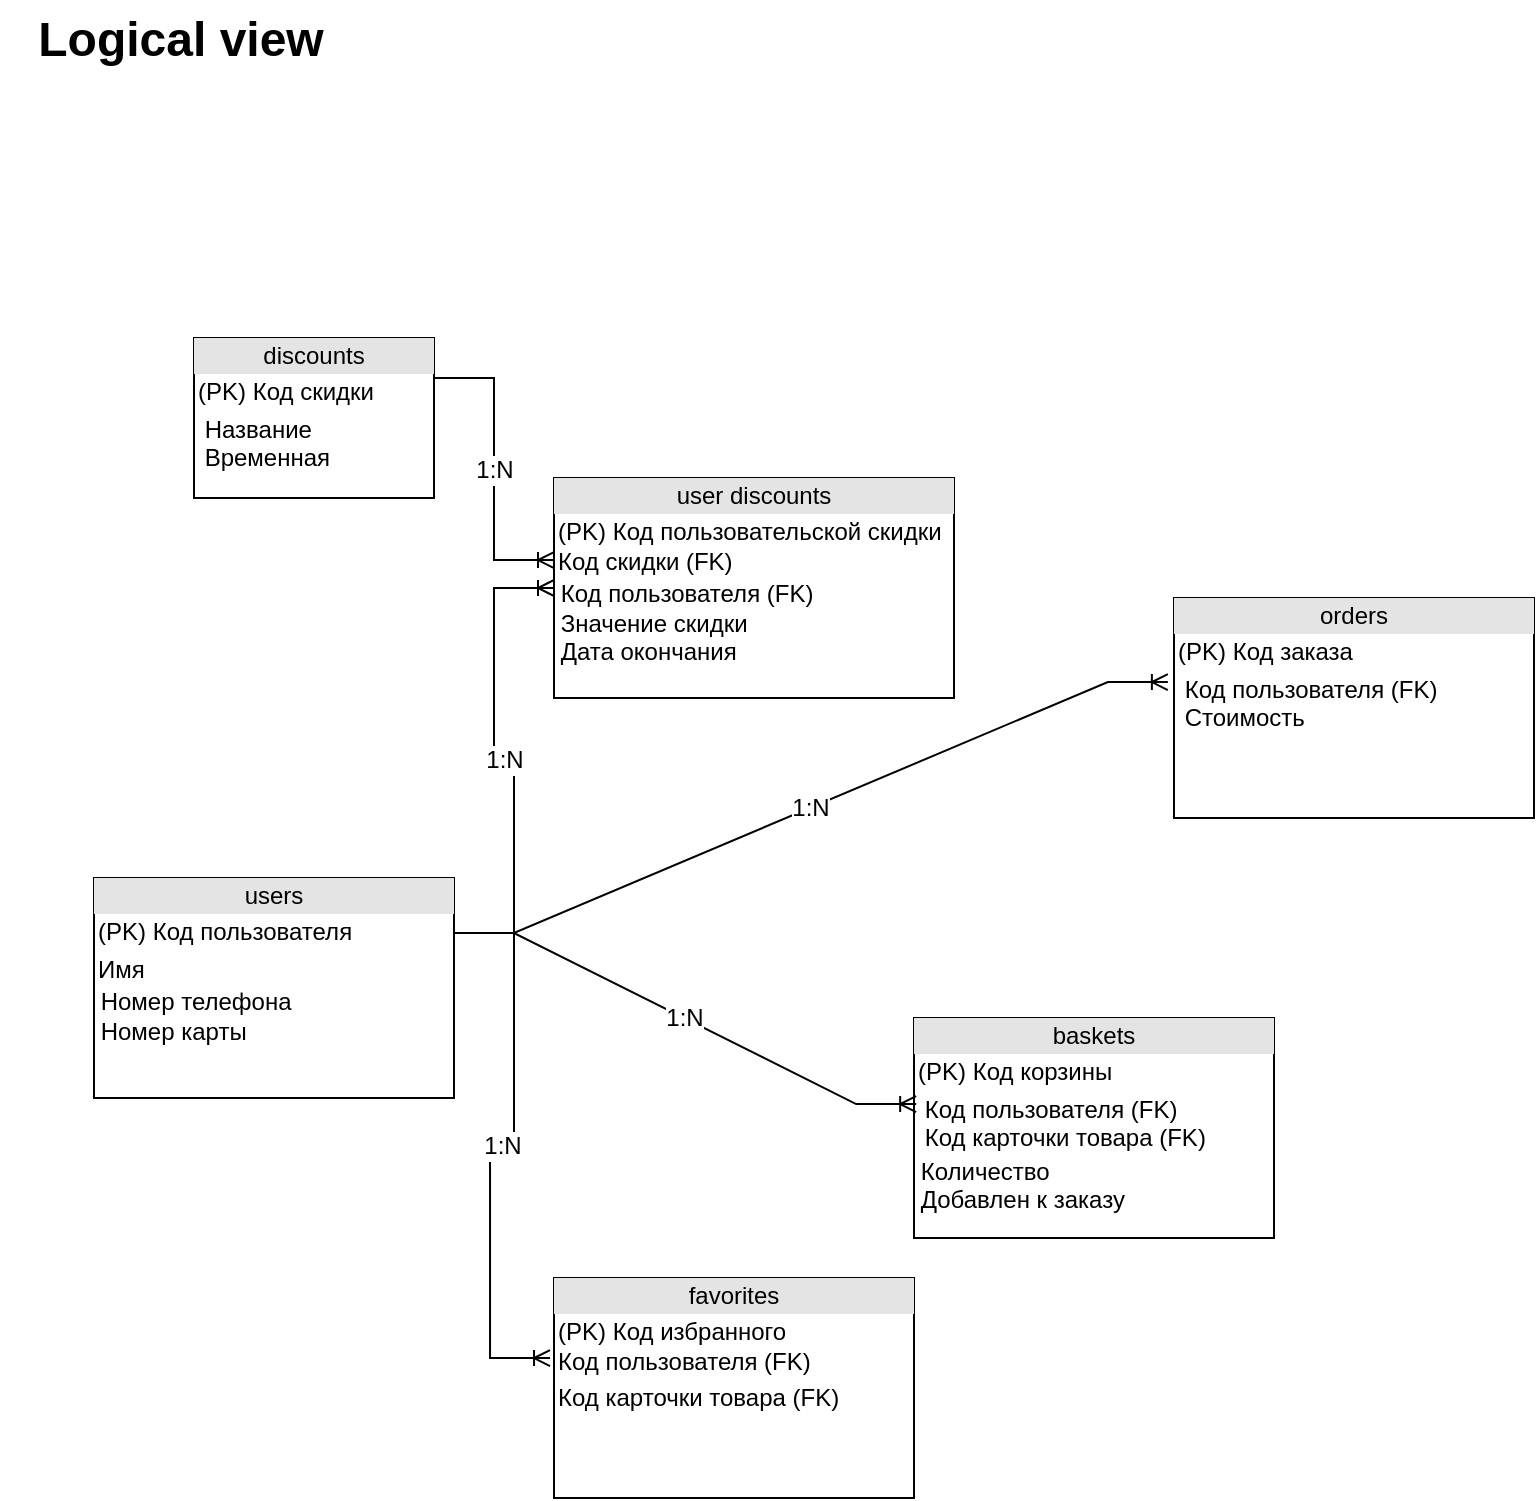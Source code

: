 <mxfile version="19.0.3" type="device"><diagram id="_y7kofigRQIxV6_CZZxP" name="Page-1"><mxGraphModel dx="2249" dy="1963" grid="1" gridSize="10" guides="1" tooltips="1" connect="1" arrows="1" fold="1" page="1" pageScale="1" pageWidth="827" pageHeight="1169" math="0" shadow="0"><root><mxCell id="0"/><mxCell id="1" parent="0"/><mxCell id="G4Muuj0erL9HkSHH67Qf-1" value="&lt;div style=&quot;text-align: center; box-sizing: border-box; width: 100%; background: rgb(228, 228, 228); padding: 2px;&quot;&gt;users&lt;/div&gt;&lt;table style=&quot;width:100%;font-size:1em;&quot; cellpadding=&quot;2&quot; cellspacing=&quot;0&quot;&gt;&lt;tbody&gt;&lt;tr&gt;&lt;td&gt;(PK) Код пользователя&lt;/td&gt;&lt;td&gt;&lt;br&gt;&lt;/td&gt;&lt;/tr&gt;&lt;tr&gt;&lt;td&gt;Имя&lt;/td&gt;&lt;td&gt;&lt;/td&gt;&lt;/tr&gt;&lt;/tbody&gt;&lt;/table&gt;&lt;span style=&quot;white-space: pre;&quot;&gt; Номер телефона&lt;br&gt; Номер карты&lt;span style=&quot;white-space: pre;&quot;&gt;&#9;&lt;/span&gt;&lt;/span&gt;" style="verticalAlign=top;align=left;overflow=fill;html=1;" parent="1" vertex="1"><mxGeometry x="-780" y="-730" width="180" height="110" as="geometry"/></mxCell><mxCell id="G4Muuj0erL9HkSHH67Qf-2" value="&lt;div style=&quot;text-align: center; box-sizing: border-box; width: 100%; background: rgb(228, 228, 228); padding: 2px;&quot;&gt;baskets&lt;/div&gt;&lt;table style=&quot;width:100%;font-size:1em;&quot; cellpadding=&quot;2&quot; cellspacing=&quot;0&quot;&gt;&lt;tbody&gt;&lt;tr&gt;&lt;td&gt;(PK) Код корзины&lt;/td&gt;&lt;td&gt;&lt;br&gt;&lt;/td&gt;&lt;/tr&gt;&lt;tr&gt;&lt;td&gt;&amp;nbsp;Код пользователя (FK)&lt;br&gt;&amp;nbsp;Код карточки товара (FK)&lt;/td&gt;&lt;td&gt;&lt;/td&gt;&lt;/tr&gt;&lt;/tbody&gt;&lt;/table&gt;&amp;nbsp;Количество&lt;br&gt;&amp;nbsp;Добавлен к заказу" style="verticalAlign=top;align=left;overflow=fill;html=1;" parent="1" vertex="1"><mxGeometry x="-370" y="-660" width="180" height="110" as="geometry"/></mxCell><mxCell id="G4Muuj0erL9HkSHH67Qf-3" value="&lt;div style=&quot;text-align: center; box-sizing: border-box; width: 100%; background: rgb(228, 228, 228); padding: 2px;&quot;&gt;favorites&lt;/div&gt;&lt;table style=&quot;width:100%;font-size:1em;&quot; cellpadding=&quot;2&quot; cellspacing=&quot;0&quot;&gt;&lt;tbody&gt;&lt;tr&gt;&lt;td&gt;(PK) Код избранного&lt;br&gt;Код пользователя (FK)&lt;/td&gt;&lt;td&gt;&lt;/td&gt;&lt;/tr&gt;&lt;tr&gt;&lt;td&gt;Код карточки товара (FK)&lt;/td&gt;&lt;td&gt;&lt;br&gt;&lt;/td&gt;&lt;/tr&gt;&lt;/tbody&gt;&lt;/table&gt;&amp;nbsp;&lt;span style=&quot;white-space: pre;&quot;&gt;&#9;&lt;/span&gt;" style="verticalAlign=top;align=left;overflow=fill;html=1;" parent="1" vertex="1"><mxGeometry x="-550" y="-530" width="180" height="110" as="geometry"/></mxCell><mxCell id="G4Muuj0erL9HkSHH67Qf-4" value="&lt;div style=&quot;text-align: center; box-sizing: border-box; width: 100%; background: rgb(228, 228, 228); padding: 2px;&quot;&gt;orders&lt;/div&gt;&lt;table style=&quot;width:100%;font-size:1em;&quot; cellpadding=&quot;2&quot; cellspacing=&quot;0&quot;&gt;&lt;tbody&gt;&lt;tr&gt;&lt;td&gt;(PK) Код заказа&lt;/td&gt;&lt;td&gt;&lt;/td&gt;&lt;/tr&gt;&lt;tr&gt;&lt;td&gt;&amp;nbsp;Код пользователя (FK)&lt;br&gt;&amp;nbsp;Стоимость&amp;nbsp;&lt;/td&gt;&lt;td&gt;&lt;/td&gt;&lt;/tr&gt;&lt;/tbody&gt;&lt;/table&gt;" style="verticalAlign=top;align=left;overflow=fill;html=1;" parent="1" vertex="1"><mxGeometry x="-240" y="-870" width="180" height="110" as="geometry"/></mxCell><mxCell id="G4Muuj0erL9HkSHH67Qf-5" value="&lt;div style=&quot;text-align: center; box-sizing: border-box; width: 100%; background: rgb(228, 228, 228); padding: 2px;&quot;&gt;user discounts&lt;/div&gt;&lt;table style=&quot;width:100%;font-size:1em;&quot; cellpadding=&quot;2&quot; cellspacing=&quot;0&quot;&gt;&lt;tbody&gt;&lt;tr&gt;&lt;td&gt;(PK) Код пользовательской скидки&lt;br&gt;Код скидки (FK)&lt;/td&gt;&lt;td&gt;&lt;/td&gt;&lt;/tr&gt;&lt;/tbody&gt;&lt;/table&gt;&lt;span style=&quot;&quot;&gt;&amp;nbsp;Код пользователя (FK)&lt;br&gt;&amp;nbsp;Значение скидки&lt;br&gt;&amp;nbsp;Дата окончания&lt;br&gt;&lt;/span&gt;" style="verticalAlign=top;align=left;overflow=fill;html=1;" parent="1" vertex="1"><mxGeometry x="-550" y="-930" width="200" height="110" as="geometry"/></mxCell><mxCell id="G4Muuj0erL9HkSHH67Qf-6" value="&lt;div style=&quot;text-align: center; box-sizing: border-box; width: 100%; background: rgb(228, 228, 228); padding: 2px;&quot;&gt;discounts&lt;/div&gt;&lt;table style=&quot;width:100%;font-size:1em;&quot; cellpadding=&quot;2&quot; cellspacing=&quot;0&quot;&gt;&lt;tbody&gt;&lt;tr&gt;&lt;td&gt;(PK) Код скидки&lt;/td&gt;&lt;td&gt;&lt;br&gt;&lt;/td&gt;&lt;/tr&gt;&lt;tr&gt;&lt;td&gt;&amp;nbsp;Название&lt;br&gt;&amp;nbsp;Временная&lt;/td&gt;&lt;td&gt;&lt;/td&gt;&lt;/tr&gt;&lt;/tbody&gt;&lt;/table&gt;&lt;span style=&quot;&quot;&gt;&lt;br&gt;&lt;/span&gt;" style="verticalAlign=top;align=left;overflow=fill;html=1;" parent="1" vertex="1"><mxGeometry x="-730" y="-1000" width="120" height="80" as="geometry"/></mxCell><mxCell id="G4Muuj0erL9HkSHH67Qf-7" value="Logical view" style="text;strokeColor=none;fillColor=none;html=1;fontSize=24;fontStyle=1;verticalAlign=middle;align=center;" parent="1" vertex="1"><mxGeometry x="-827" y="-1169" width="180" height="40" as="geometry"/></mxCell><mxCell id="Xyot6Av-QGw6cZ6fnjsu-3" value="1:N" style="edgeStyle=entityRelationEdgeStyle;fontSize=12;html=1;endArrow=ERoneToMany;rounded=0;exitX=1;exitY=0.25;exitDx=0;exitDy=0;entryX=0;entryY=0.5;entryDx=0;entryDy=0;" parent="1" source="G4Muuj0erL9HkSHH67Qf-1" target="G4Muuj0erL9HkSHH67Qf-5" edge="1"><mxGeometry width="100" height="100" relative="1" as="geometry"><mxPoint x="-370" y="-550" as="sourcePoint"/><mxPoint x="-437" y="-760" as="targetPoint"/></mxGeometry></mxCell><mxCell id="Xyot6Av-QGw6cZ6fnjsu-4" value="1:N" style="edgeStyle=entityRelationEdgeStyle;fontSize=12;html=1;endArrow=ERoneToMany;rounded=0;exitX=1;exitY=0.25;exitDx=0;exitDy=0;entryX=0;entryY=0.373;entryDx=0;entryDy=0;entryPerimeter=0;" parent="1" source="G4Muuj0erL9HkSHH67Qf-6" target="G4Muuj0erL9HkSHH67Qf-5" edge="1"><mxGeometry width="100" height="100" relative="1" as="geometry"><mxPoint x="-710" y="-862.5" as="sourcePoint"/><mxPoint x="-560" y="-880" as="targetPoint"/></mxGeometry></mxCell><mxCell id="Xyot6Av-QGw6cZ6fnjsu-5" value="1:N" style="edgeStyle=entityRelationEdgeStyle;fontSize=12;html=1;endArrow=ERoneToMany;rounded=0;exitX=1;exitY=0.25;exitDx=0;exitDy=0;entryX=-0.011;entryY=0.364;entryDx=0;entryDy=0;entryPerimeter=0;" parent="1" source="G4Muuj0erL9HkSHH67Qf-1" target="G4Muuj0erL9HkSHH67Qf-3" edge="1"><mxGeometry width="100" height="100" relative="1" as="geometry"><mxPoint x="-570" y="-702.5" as="sourcePoint"/><mxPoint x="-480" y="-630" as="targetPoint"/></mxGeometry></mxCell><mxCell id="Xyot6Av-QGw6cZ6fnjsu-6" value="1:N" style="edgeStyle=entityRelationEdgeStyle;fontSize=12;html=1;endArrow=ERoneToMany;rounded=0;exitX=1;exitY=0.25;exitDx=0;exitDy=0;entryX=-0.017;entryY=0.382;entryDx=0;entryDy=0;entryPerimeter=0;" parent="1" source="G4Muuj0erL9HkSHH67Qf-1" target="G4Muuj0erL9HkSHH67Qf-4" edge="1"><mxGeometry width="100" height="100" relative="1" as="geometry"><mxPoint x="-560" y="-692.5" as="sourcePoint"/><mxPoint x="-380" y="-765" as="targetPoint"/></mxGeometry></mxCell><mxCell id="Xyot6Av-QGw6cZ6fnjsu-7" value="1:N" style="edgeStyle=entityRelationEdgeStyle;fontSize=12;html=1;endArrow=ERoneToMany;rounded=0;exitX=1;exitY=0.25;exitDx=0;exitDy=0;entryX=0.006;entryY=0.391;entryDx=0;entryDy=0;entryPerimeter=0;" parent="1" source="G4Muuj0erL9HkSHH67Qf-1" target="G4Muuj0erL9HkSHH67Qf-2" edge="1"><mxGeometry width="100" height="100" relative="1" as="geometry"><mxPoint x="-330" y="-670" as="sourcePoint"/><mxPoint x="-230" y="-770" as="targetPoint"/></mxGeometry></mxCell></root></mxGraphModel></diagram></mxfile>